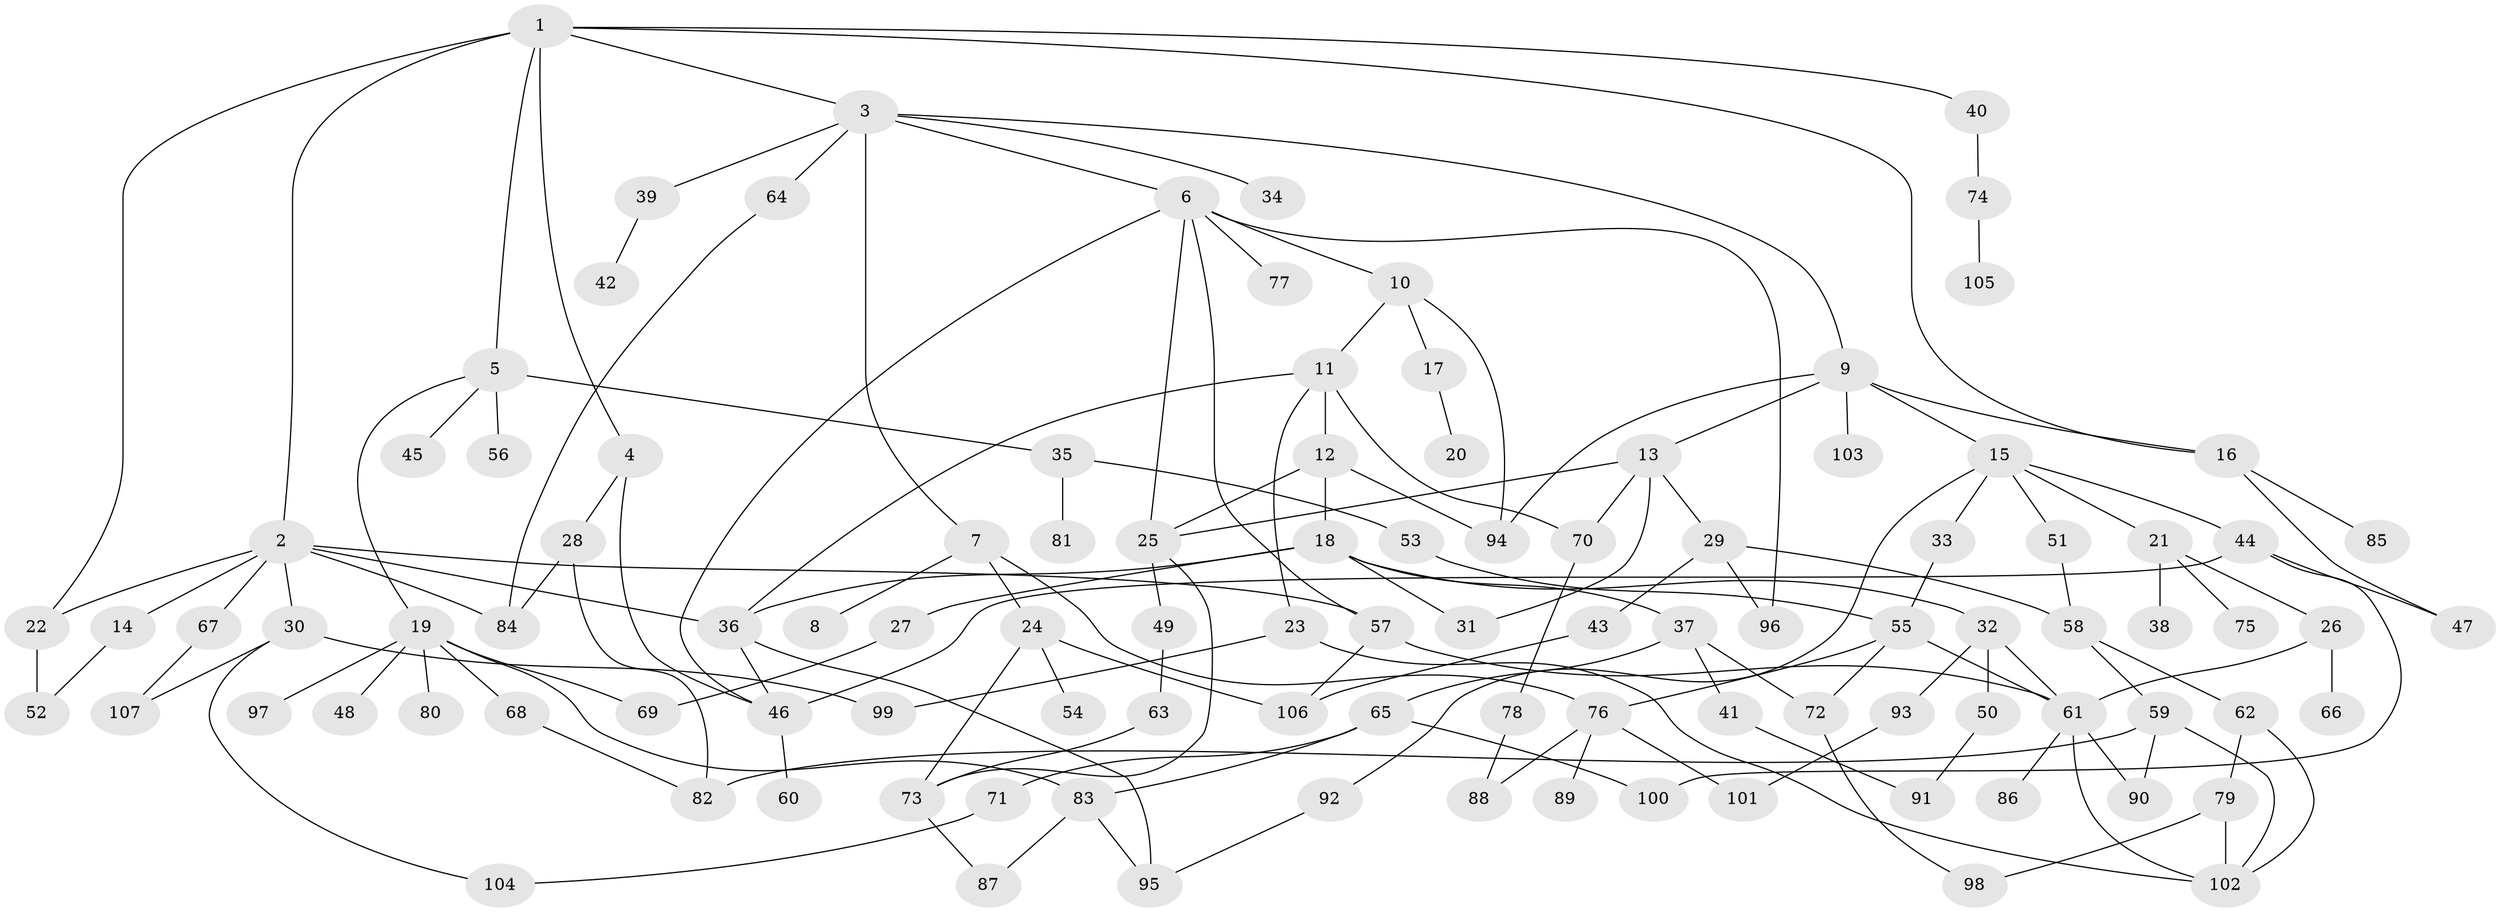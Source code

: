 // Generated by graph-tools (version 1.1) at 2025/13/03/09/25 04:13:38]
// undirected, 107 vertices, 156 edges
graph export_dot {
graph [start="1"]
  node [color=gray90,style=filled];
  1;
  2;
  3;
  4;
  5;
  6;
  7;
  8;
  9;
  10;
  11;
  12;
  13;
  14;
  15;
  16;
  17;
  18;
  19;
  20;
  21;
  22;
  23;
  24;
  25;
  26;
  27;
  28;
  29;
  30;
  31;
  32;
  33;
  34;
  35;
  36;
  37;
  38;
  39;
  40;
  41;
  42;
  43;
  44;
  45;
  46;
  47;
  48;
  49;
  50;
  51;
  52;
  53;
  54;
  55;
  56;
  57;
  58;
  59;
  60;
  61;
  62;
  63;
  64;
  65;
  66;
  67;
  68;
  69;
  70;
  71;
  72;
  73;
  74;
  75;
  76;
  77;
  78;
  79;
  80;
  81;
  82;
  83;
  84;
  85;
  86;
  87;
  88;
  89;
  90;
  91;
  92;
  93;
  94;
  95;
  96;
  97;
  98;
  99;
  100;
  101;
  102;
  103;
  104;
  105;
  106;
  107;
  1 -- 2;
  1 -- 3;
  1 -- 4;
  1 -- 5;
  1 -- 40;
  1 -- 22;
  1 -- 16;
  2 -- 14;
  2 -- 22;
  2 -- 30;
  2 -- 57;
  2 -- 67;
  2 -- 84;
  2 -- 36;
  3 -- 6;
  3 -- 7;
  3 -- 9;
  3 -- 34;
  3 -- 39;
  3 -- 64;
  4 -- 28;
  4 -- 46;
  5 -- 19;
  5 -- 35;
  5 -- 45;
  5 -- 56;
  6 -- 10;
  6 -- 25;
  6 -- 77;
  6 -- 96;
  6 -- 46;
  6 -- 57;
  7 -- 8;
  7 -- 24;
  7 -- 76;
  9 -- 13;
  9 -- 15;
  9 -- 16;
  9 -- 103;
  9 -- 94;
  10 -- 11;
  10 -- 17;
  10 -- 94;
  11 -- 12;
  11 -- 23;
  11 -- 36;
  11 -- 70;
  12 -- 18;
  12 -- 94;
  12 -- 25;
  13 -- 29;
  13 -- 31;
  13 -- 70;
  13 -- 25;
  14 -- 52;
  15 -- 21;
  15 -- 33;
  15 -- 44;
  15 -- 51;
  15 -- 92;
  16 -- 85;
  16 -- 47;
  17 -- 20;
  18 -- 27;
  18 -- 32;
  18 -- 37;
  18 -- 31;
  18 -- 36;
  19 -- 48;
  19 -- 68;
  19 -- 80;
  19 -- 83;
  19 -- 97;
  19 -- 69;
  21 -- 26;
  21 -- 38;
  21 -- 75;
  22 -- 52;
  23 -- 99;
  23 -- 102;
  24 -- 54;
  24 -- 106;
  24 -- 73;
  25 -- 49;
  25 -- 73;
  26 -- 66;
  26 -- 61;
  27 -- 69;
  28 -- 82;
  28 -- 84;
  29 -- 43;
  29 -- 58;
  29 -- 96;
  30 -- 104;
  30 -- 107;
  30 -- 99;
  32 -- 50;
  32 -- 93;
  32 -- 61;
  33 -- 55;
  35 -- 53;
  35 -- 81;
  36 -- 46;
  36 -- 95;
  37 -- 41;
  37 -- 65;
  37 -- 72;
  39 -- 42;
  40 -- 74;
  41 -- 91;
  43 -- 106;
  44 -- 47;
  44 -- 100;
  44 -- 46;
  46 -- 60;
  49 -- 63;
  50 -- 91;
  51 -- 58;
  53 -- 55;
  55 -- 76;
  55 -- 61;
  55 -- 72;
  57 -- 61;
  57 -- 106;
  58 -- 59;
  58 -- 62;
  59 -- 82;
  59 -- 90;
  59 -- 102;
  61 -- 86;
  61 -- 102;
  61 -- 90;
  62 -- 79;
  62 -- 102;
  63 -- 73;
  64 -- 84;
  65 -- 71;
  65 -- 100;
  65 -- 83;
  67 -- 107;
  68 -- 82;
  70 -- 78;
  71 -- 104;
  72 -- 98;
  73 -- 87;
  74 -- 105;
  76 -- 88;
  76 -- 89;
  76 -- 101;
  78 -- 88;
  79 -- 98;
  79 -- 102;
  83 -- 87;
  83 -- 95;
  92 -- 95;
  93 -- 101;
}
